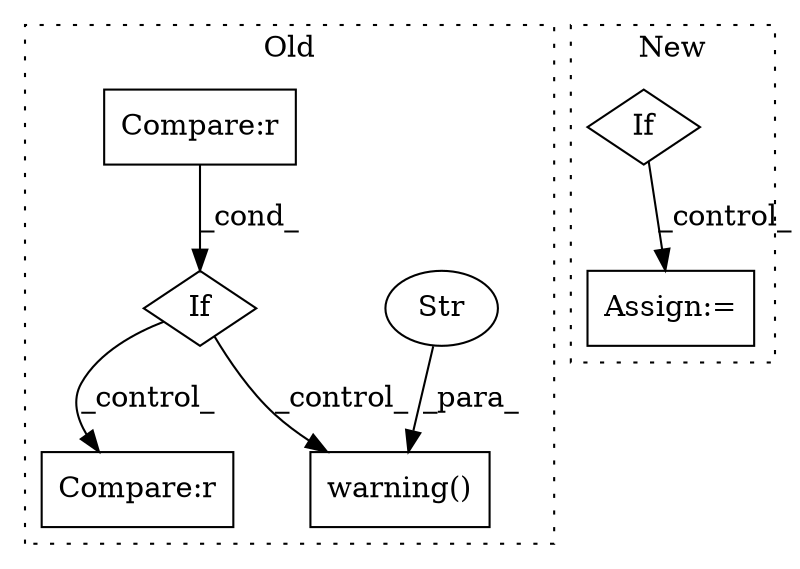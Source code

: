 digraph G {
subgraph cluster0 {
1 [label="warning()" a="75" s="12581,12644" l="15,1" shape="box"];
3 [label="Str" a="66" s="12596" l="48" shape="ellipse"];
4 [label="If" a="96" s="12286" l="3" shape="diamond"];
5 [label="Compare:r" a="40" s="12315" l="17" shape="box"];
7 [label="Compare:r" a="40" s="12908" l="23" shape="box"];
label = "Old";
style="dotted";
}
subgraph cluster1 {
2 [label="If" a="96" s="12518" l="3" shape="diamond"];
6 [label="Assign:=" a="68" s="12700" l="3" shape="box"];
label = "New";
style="dotted";
}
2 -> 6 [label="_control_"];
3 -> 1 [label="_para_"];
4 -> 7 [label="_control_"];
4 -> 1 [label="_control_"];
5 -> 4 [label="_cond_"];
}